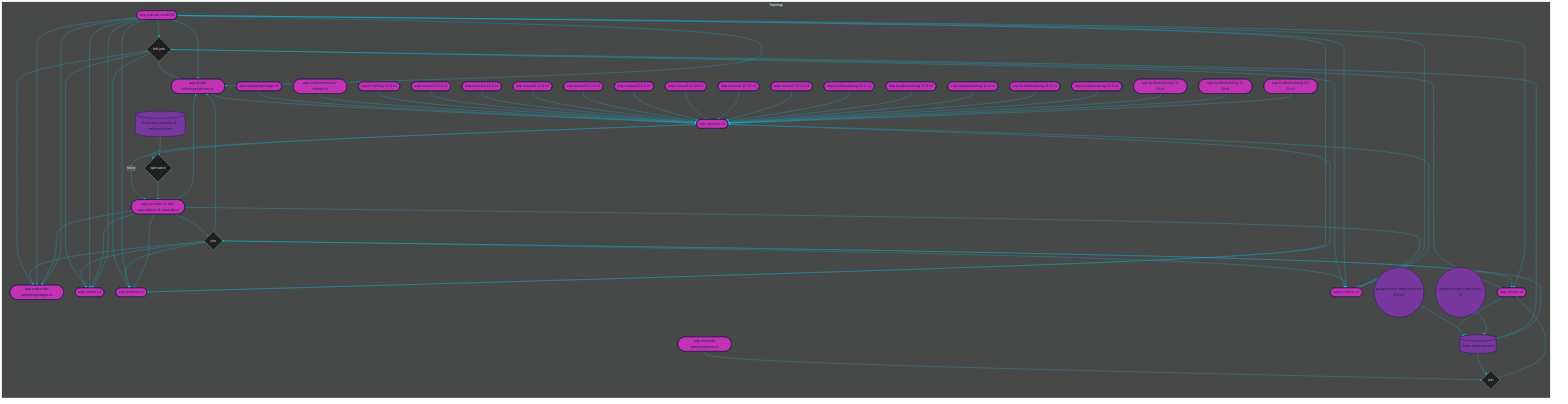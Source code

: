 %%{init: {'theme': 'dark', 'themeVariables': { 'primaryColor': '#07cff6', 'textColor': '#dad9e0', 'lineColor': '#07cff6'}}}%%

graph LR

subgraph Topologi
    %% TOPICS
    aap.soknad-sendt.v1([aap.soknad-sendt.v1])
	aap.monade.v1-join-aap.sokere.v1-repartition([aap.monade.v1-join-aap.sokere.v1-repartition])
	aap.endrede-personidenter.v1([aap.endrede-personidenter.v1])
	aap.sokere.v1([aap.sokere.v1])
	aap.andre-folketrygdytelser.v1([aap.andre-folketrygdytelser.v1])
	aap.inntekter.v1([aap.inntekter.v1])
	aap.medlem.v1([aap.medlem.v1])
	aap.subscribe-sykepengedager.v1([aap.subscribe-sykepengedager.v1])
	aap.vedtak.v1([aap.vedtak.v1])
	aap.monade.v1([aap.monade.v1])
	aap.sykepengedager.v1([aap.sykepengedager.v1])
	aap.iverksettelse-av-vedtak.v1([aap.iverksettelse-av-vedtak.v1])
	aap.innstilling.11-6.v1([aap.innstilling.11-6.v1])
	aap.manuell.11-2.v1([aap.manuell.11-2.v1])
	aap.manuell.11-3.v1([aap.manuell.11-3.v1])
	aap.manuell.11-4.v1([aap.manuell.11-4.v1])
	aap.manuell.11-5.v1([aap.manuell.11-5.v1])
	aap.manuell.11-6.v1([aap.manuell.11-6.v1])
	aap.manuell.11-19.v1([aap.manuell.11-19.v1])
	aap.manuell.11-29.v1([aap.manuell.11-29.v1])
	aap.manuell.22-13.v1([aap.manuell.22-13.v1])
	aap.kvalitetssikring.11-2.v1([aap.kvalitetssikring.11-2.v1])
	aap.kvalitetssikring.11-3.v1([aap.kvalitetssikring.11-3.v1])
	aap.kvalitetssikring.11-4.v1([aap.kvalitetssikring.11-4.v1])
	aap.kvalitetssikring.11-5.v1([aap.kvalitetssikring.11-5.v1])
	aap.kvalitetssikring.11-6.v1([aap.kvalitetssikring.11-6.v1])
	aap.kvalitetssikring.11-19.v1([aap.kvalitetssikring.11-19.v1])
	aap.kvalitetssikring.11-29.v1([aap.kvalitetssikring.11-29.v1])
	aap.kvalitetssikring.22-13.v1([aap.kvalitetssikring.22-13.v1])

    %% JOINS
    aap.soknad-sendt.v1-left-join-aap.sokere.v1{left-join}
	aap.monade.v1-join-aap.sokere.v1{join}
	aap.endrede-personidenter.v1-join-aap.sokere.v1{join}

    %% STATE PROCESSORS
    from-aap.monade.v1-operation-reduced{operation}
    
    %% STATE STORES
    soker-state-store-v2[(soker-state-store-v2)]
	from-aap.monade.v1-reduced-store[(from-aap.monade.v1-reduced-store)]
    
    %% DATABASES
    
    

    %% PROCESSOR API JOBS
    gauge-soker-state-store-v2-entries((gauge-soker-state-store-v2-entries))
	migrate-soker-state-store-v2((migrate-soker-state-store-v2))
    
    %% JOIN STREAMS
    aap.soknad-sendt.v1 --> aap.soknad-sendt.v1-left-join-aap.sokere.v1
	soker-state-store-v2 --> aap.soknad-sendt.v1-left-join-aap.sokere.v1
	aap.soknad-sendt.v1-left-join-aap.sokere.v1 --> aap.andre-folketrygdytelser.v1
	aap.soknad-sendt.v1-left-join-aap.sokere.v1 --> aap.subscribe-sykepengedager.v1
	aap.soknad-sendt.v1-left-join-aap.sokere.v1 --> aap.vedtak.v1
	aap.soknad-sendt.v1-left-join-aap.sokere.v1 --> aap.medlem.v1
	aap.soknad-sendt.v1-left-join-aap.sokere.v1 --> aap.inntekter.v1
	aap.soknad-sendt.v1-left-join-aap.sokere.v1 --> aap.sokere.v1
	aap.monade.v1-join-aap.sokere.v1-repartition --> aap.monade.v1-join-aap.sokere.v1
	soker-state-store-v2 --> aap.monade.v1-join-aap.sokere.v1
	aap.monade.v1-join-aap.sokere.v1 --> aap.sokere.v1
	aap.monade.v1-join-aap.sokere.v1 --> aap.inntekter.v1
	aap.monade.v1-join-aap.sokere.v1 --> aap.medlem.v1
	aap.monade.v1-join-aap.sokere.v1 --> aap.andre-folketrygdytelser.v1
	aap.monade.v1-join-aap.sokere.v1 --> aap.vedtak.v1
	aap.monade.v1-join-aap.sokere.v1 --> aap.subscribe-sykepengedager.v1
	aap.endrede-personidenter.v1 --> aap.endrede-personidenter.v1-join-aap.sokere.v1
	soker-state-store-v2 --> aap.endrede-personidenter.v1-join-aap.sokere.v1
	aap.endrede-personidenter.v1-join-aap.sokere.v1 --> aap.sokere.v1

    %% TABLE STREAMS
    aap.sokere.v1 --> soker-state-store-v2

    %% JOB STREAMS
    gauge-soker-state-store-v2-entries --> soker-state-store-v2
	migrate-soker-state-store-v2 --> soker-state-store-v2
    
    %% BRANCH STREAMS
    aap.soknad-sendt.v1 --> aap.andre-folketrygdytelser.v1
	aap.soknad-sendt.v1 --> aap.subscribe-sykepengedager.v1
	aap.soknad-sendt.v1 --> aap.vedtak.v1
	aap.soknad-sendt.v1 --> aap.medlem.v1
	aap.soknad-sendt.v1 --> aap.inntekter.v1
	aap.soknad-sendt.v1 --> aap.sokere.v1
	aap.monade.v1-join-aap.sokere.v1-repartition --> aap.inntekter.v1
	aap.monade.v1-join-aap.sokere.v1-repartition --> aap.medlem.v1
	aap.monade.v1-join-aap.sokere.v1-repartition --> aap.andre-folketrygdytelser.v1
	aap.monade.v1-join-aap.sokere.v1-repartition --> aap.vedtak.v1
	aap.monade.v1-join-aap.sokere.v1-repartition --> aap.subscribe-sykepengedager.v1
	aap.soknad-sendt.v1 --> aap.andre-folketrygdytelser.v1
	aap.soknad-sendt.v1 --> aap.subscribe-sykepengedager.v1
	aap.soknad-sendt.v1 --> aap.vedtak.v1
	aap.soknad-sendt.v1 --> aap.medlem.v1
	aap.soknad-sendt.v1 --> aap.inntekter.v1

    %% REPARTITION STREAMS
    aap.monade.v1 --> |rekey| aap.monade.v1-join-aap.sokere.v1-repartition
    
    %% BASIC STREAMS
    aap.medlem.v1 --> aap.monade.v1
	aap.inntekter.v1 --> aap.monade.v1
	aap.andre-folketrygdytelser.v1 --> aap.monade.v1
	aap.sykepengedager.v1 --> aap.monade.v1
	aap.iverksettelse-av-vedtak.v1 --> aap.monade.v1
	aap.innstilling.11-6.v1 --> aap.monade.v1
	aap.manuell.11-2.v1 --> aap.monade.v1
	aap.manuell.11-3.v1 --> aap.monade.v1
	aap.manuell.11-4.v1 --> aap.monade.v1
	aap.manuell.11-5.v1 --> aap.monade.v1
	aap.manuell.11-6.v1 --> aap.monade.v1
	aap.manuell.11-19.v1 --> aap.monade.v1
	aap.manuell.11-29.v1 --> aap.monade.v1
	aap.manuell.22-13.v1 --> aap.monade.v1
	aap.kvalitetssikring.11-2.v1 --> aap.monade.v1
	aap.kvalitetssikring.11-3.v1 --> aap.monade.v1
	aap.kvalitetssikring.11-4.v1 --> aap.monade.v1
	aap.kvalitetssikring.11-5.v1 --> aap.monade.v1
	aap.kvalitetssikring.11-6.v1 --> aap.monade.v1
	aap.kvalitetssikring.11-19.v1 --> aap.monade.v1
	aap.kvalitetssikring.11-29.v1 --> aap.monade.v1
	aap.kvalitetssikring.22-13.v1 --> aap.monade.v1
    
    %% CUSTOM PROCESS STREAMS
    aap.monade.v1 --> from-aap.monade.v1-operation-reduced
	from-aap.monade.v1-reduced-store --> from-aap.monade.v1-operation-reduced
	from-aap.monade.v1-operation-reduced --> aap.monade.v1-join-aap.sokere.v1-repartition
end

%% COLORS
%% light    #dad9e0
%% purple   #78369f
%% pink     #c233b4
%% dark     #2a204a
%% blue     #07cff6

%% STYLES
style aap.soknad-sendt.v1 fill:#c233b4, stroke:#2a204a, stroke-width:2px, color:#2a204a
style aap.monade.v1-join-aap.sokere.v1-repartition fill:#c233b4, stroke:#2a204a, stroke-width:2px, color:#2a204a
style aap.endrede-personidenter.v1 fill:#c233b4, stroke:#2a204a, stroke-width:2px, color:#2a204a
style aap.sokere.v1 fill:#c233b4, stroke:#2a204a, stroke-width:2px, color:#2a204a
style aap.andre-folketrygdytelser.v1 fill:#c233b4, stroke:#2a204a, stroke-width:2px, color:#2a204a
style aap.inntekter.v1 fill:#c233b4, stroke:#2a204a, stroke-width:2px, color:#2a204a
style aap.medlem.v1 fill:#c233b4, stroke:#2a204a, stroke-width:2px, color:#2a204a
style aap.subscribe-sykepengedager.v1 fill:#c233b4, stroke:#2a204a, stroke-width:2px, color:#2a204a
style aap.vedtak.v1 fill:#c233b4, stroke:#2a204a, stroke-width:2px, color:#2a204a
style aap.monade.v1 fill:#c233b4, stroke:#2a204a, stroke-width:2px, color:#2a204a
style aap.sykepengedager.v1 fill:#c233b4, stroke:#2a204a, stroke-width:2px, color:#2a204a
style aap.iverksettelse-av-vedtak.v1 fill:#c233b4, stroke:#2a204a, stroke-width:2px, color:#2a204a
style aap.innstilling.11-6.v1 fill:#c233b4, stroke:#2a204a, stroke-width:2px, color:#2a204a
style aap.manuell.11-2.v1 fill:#c233b4, stroke:#2a204a, stroke-width:2px, color:#2a204a
style aap.manuell.11-3.v1 fill:#c233b4, stroke:#2a204a, stroke-width:2px, color:#2a204a
style aap.manuell.11-4.v1 fill:#c233b4, stroke:#2a204a, stroke-width:2px, color:#2a204a
style aap.manuell.11-5.v1 fill:#c233b4, stroke:#2a204a, stroke-width:2px, color:#2a204a
style aap.manuell.11-6.v1 fill:#c233b4, stroke:#2a204a, stroke-width:2px, color:#2a204a
style aap.manuell.11-19.v1 fill:#c233b4, stroke:#2a204a, stroke-width:2px, color:#2a204a
style aap.manuell.11-29.v1 fill:#c233b4, stroke:#2a204a, stroke-width:2px, color:#2a204a
style aap.manuell.22-13.v1 fill:#c233b4, stroke:#2a204a, stroke-width:2px, color:#2a204a
style aap.kvalitetssikring.11-2.v1 fill:#c233b4, stroke:#2a204a, stroke-width:2px, color:#2a204a
style aap.kvalitetssikring.11-3.v1 fill:#c233b4, stroke:#2a204a, stroke-width:2px, color:#2a204a
style aap.kvalitetssikring.11-4.v1 fill:#c233b4, stroke:#2a204a, stroke-width:2px, color:#2a204a
style aap.kvalitetssikring.11-5.v1 fill:#c233b4, stroke:#2a204a, stroke-width:2px, color:#2a204a
style aap.kvalitetssikring.11-6.v1 fill:#c233b4, stroke:#2a204a, stroke-width:2px, color:#2a204a
style aap.kvalitetssikring.11-19.v1 fill:#c233b4, stroke:#2a204a, stroke-width:2px, color:#2a204a
style aap.kvalitetssikring.11-29.v1 fill:#c233b4, stroke:#2a204a, stroke-width:2px, color:#2a204a
style aap.kvalitetssikring.22-13.v1 fill:#c233b4, stroke:#2a204a, stroke-width:2px, color:#2a204a
style soker-state-store-v2 fill:#78369f, stroke:#2a204a, stroke-width:2px, color:#2a204a
style from-aap.monade.v1-reduced-store fill:#78369f, stroke:#2a204a, stroke-width:2px, color:#2a204a
style gauge-soker-state-store-v2-entries fill:#78369f, stroke:#2a204a, stroke-width:2px, color:#2a204a
style migrate-soker-state-store-v2 fill:#78369f, stroke:#2a204a, stroke-width:2px, color:#2a204a